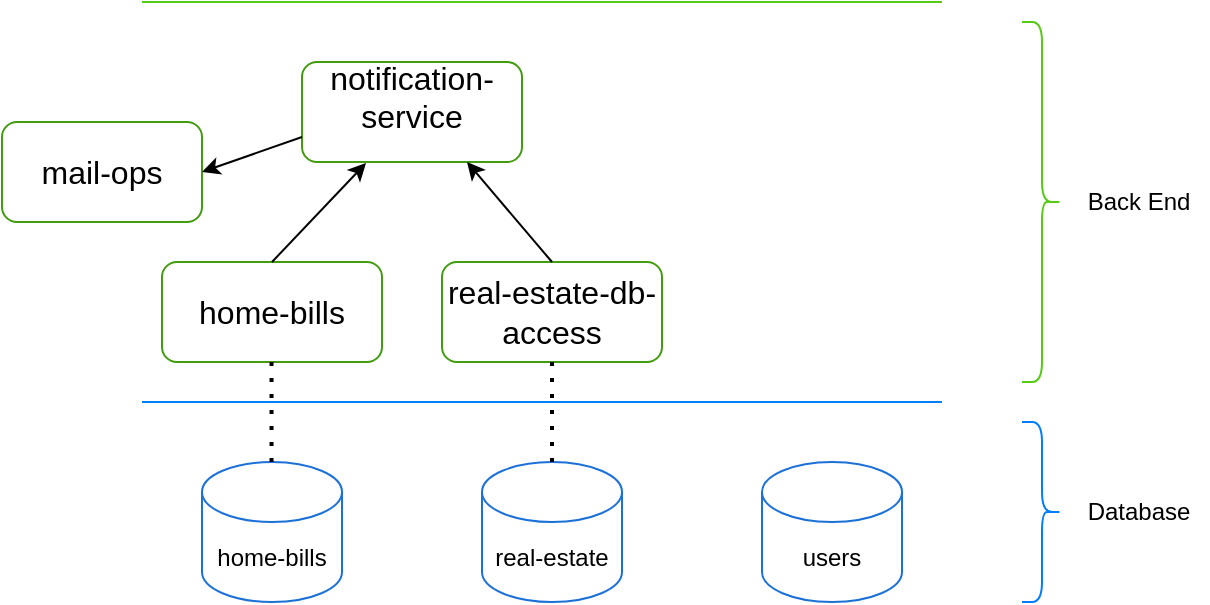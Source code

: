 <mxfile version="24.2.7" type="github">
  <diagram name="Page-1" id="ghBPMaWXtcuGt5V0-RNR">
    <mxGraphModel dx="988" dy="530" grid="1" gridSize="10" guides="1" tooltips="1" connect="1" arrows="1" fold="1" page="1" pageScale="1" pageWidth="850" pageHeight="1100" math="0" shadow="0">
      <root>
        <mxCell id="0" />
        <mxCell id="1" parent="0" />
        <mxCell id="qnFcuY7XLDRNSBZMsk60-2" value="" style="endArrow=none;html=1;rounded=0;fillColor=#d5e8d4;strokeColor=#007EFA;" edge="1" parent="1">
          <mxGeometry width="50" height="50" relative="1" as="geometry">
            <mxPoint x="240" y="520" as="sourcePoint" />
            <mxPoint x="640" y="520" as="targetPoint" />
          </mxGeometry>
        </mxCell>
        <mxCell id="qnFcuY7XLDRNSBZMsk60-3" value="&lt;font style=&quot;font-size: 12px;&quot;&gt;home-bills&lt;/font&gt;" style="shape=cylinder3;whiteSpace=wrap;html=1;boundedLbl=1;backgroundOutline=1;size=15;strokeColor=#1c71d8;" vertex="1" parent="1">
          <mxGeometry x="270" y="550" width="70" height="70" as="geometry" />
        </mxCell>
        <mxCell id="qnFcuY7XLDRNSBZMsk60-4" value="real-estate" style="shape=cylinder3;whiteSpace=wrap;html=1;boundedLbl=1;backgroundOutline=1;size=15;strokeColor=#1c71d8;" vertex="1" parent="1">
          <mxGeometry x="410" y="550" width="70" height="70" as="geometry" />
        </mxCell>
        <mxCell id="qnFcuY7XLDRNSBZMsk60-5" value="users" style="shape=cylinder3;whiteSpace=wrap;html=1;boundedLbl=1;backgroundOutline=1;size=15;strokeColor=#1c71d8;" vertex="1" parent="1">
          <mxGeometry x="550" y="550" width="70" height="70" as="geometry" />
        </mxCell>
        <mxCell id="qnFcuY7XLDRNSBZMsk60-6" value="&lt;div style=&quot;font-size: 16px;&quot;&gt;mail-ops&lt;/div&gt;" style="rounded=1;whiteSpace=wrap;html=1;strokeColor=#429C0F;" vertex="1" parent="1">
          <mxGeometry x="170" y="380" width="100" height="50" as="geometry" />
        </mxCell>
        <mxCell id="qnFcuY7XLDRNSBZMsk60-7" value="&lt;div style=&quot;font-size: 16px;&quot;&gt;notification-service&lt;/div&gt;&lt;div&gt;&lt;br&gt;&lt;/div&gt;" style="rounded=1;whiteSpace=wrap;html=1;strokeColor=#429C0F;" vertex="1" parent="1">
          <mxGeometry x="320" y="350" width="110" height="50" as="geometry" />
        </mxCell>
        <mxCell id="qnFcuY7XLDRNSBZMsk60-8" value="&lt;font style=&quot;font-size: 16px;&quot;&gt;home-bills&lt;/font&gt;" style="rounded=1;whiteSpace=wrap;html=1;strokeColor=#429C0F;" vertex="1" parent="1">
          <mxGeometry x="250" y="450" width="110" height="50" as="geometry" />
        </mxCell>
        <mxCell id="qnFcuY7XLDRNSBZMsk60-9" value="&lt;font style=&quot;font-size: 16px;&quot;&gt;real-estate-db-access&lt;/font&gt;" style="rounded=1;whiteSpace=wrap;html=1;strokeColor=#429C0F;" vertex="1" parent="1">
          <mxGeometry x="390" y="450" width="110" height="50" as="geometry" />
        </mxCell>
        <mxCell id="qnFcuY7XLDRNSBZMsk60-14" value="" style="endArrow=none;dashed=1;html=1;dashPattern=1 3;strokeWidth=2;rounded=0;entryX=0.5;entryY=1;entryDx=0;entryDy=0;exitX=0.5;exitY=0;exitDx=0;exitDy=0;exitPerimeter=0;" edge="1" parent="1" source="qnFcuY7XLDRNSBZMsk60-4" target="qnFcuY7XLDRNSBZMsk60-9">
          <mxGeometry width="50" height="50" relative="1" as="geometry">
            <mxPoint x="480" y="460" as="sourcePoint" />
            <mxPoint x="530" y="410" as="targetPoint" />
          </mxGeometry>
        </mxCell>
        <mxCell id="qnFcuY7XLDRNSBZMsk60-15" value="" style="endArrow=none;dashed=1;html=1;dashPattern=1 3;strokeWidth=2;rounded=0;entryX=0.5;entryY=1;entryDx=0;entryDy=0;exitX=0.5;exitY=0;exitDx=0;exitDy=0;exitPerimeter=0;" edge="1" parent="1">
          <mxGeometry width="50" height="50" relative="1" as="geometry">
            <mxPoint x="304.76" y="550" as="sourcePoint" />
            <mxPoint x="304.76" y="500" as="targetPoint" />
          </mxGeometry>
        </mxCell>
        <mxCell id="qnFcuY7XLDRNSBZMsk60-16" value="" style="endArrow=classic;html=1;rounded=0;entryX=0.291;entryY=1.01;entryDx=0;entryDy=0;entryPerimeter=0;exitX=0.5;exitY=0;exitDx=0;exitDy=0;" edge="1" parent="1" source="qnFcuY7XLDRNSBZMsk60-8" target="qnFcuY7XLDRNSBZMsk60-7">
          <mxGeometry width="50" height="50" relative="1" as="geometry">
            <mxPoint x="480" y="460" as="sourcePoint" />
            <mxPoint x="530" y="410" as="targetPoint" />
          </mxGeometry>
        </mxCell>
        <mxCell id="qnFcuY7XLDRNSBZMsk60-17" value="" style="endArrow=classic;html=1;rounded=0;entryX=0.75;entryY=1;entryDx=0;entryDy=0;exitX=0.5;exitY=0;exitDx=0;exitDy=0;strokeWidth=1;" edge="1" parent="1" source="qnFcuY7XLDRNSBZMsk60-9" target="qnFcuY7XLDRNSBZMsk60-7">
          <mxGeometry width="50" height="50" relative="1" as="geometry">
            <mxPoint x="315" y="460" as="sourcePoint" />
            <mxPoint x="362" y="410" as="targetPoint" />
          </mxGeometry>
        </mxCell>
        <mxCell id="qnFcuY7XLDRNSBZMsk60-18" value="" style="endArrow=classic;html=1;rounded=0;entryX=1;entryY=0.5;entryDx=0;entryDy=0;exitX=0;exitY=0.75;exitDx=0;exitDy=0;" edge="1" parent="1" source="qnFcuY7XLDRNSBZMsk60-7" target="qnFcuY7XLDRNSBZMsk60-6">
          <mxGeometry width="50" height="50" relative="1" as="geometry">
            <mxPoint x="325" y="470" as="sourcePoint" />
            <mxPoint x="372" y="420" as="targetPoint" />
          </mxGeometry>
        </mxCell>
        <mxCell id="qnFcuY7XLDRNSBZMsk60-19" value="" style="endArrow=none;html=1;rounded=0;fillColor=#d5e8d4;strokeColor=#55c914;" edge="1" parent="1">
          <mxGeometry width="50" height="50" relative="1" as="geometry">
            <mxPoint x="240" y="320" as="sourcePoint" />
            <mxPoint x="640" y="320" as="targetPoint" />
          </mxGeometry>
        </mxCell>
        <mxCell id="qnFcuY7XLDRNSBZMsk60-20" value="" style="shape=curlyBracket;whiteSpace=wrap;html=1;rounded=1;flipH=1;labelPosition=right;verticalLabelPosition=middle;align=left;verticalAlign=middle;strokeColor=#007efa;" vertex="1" parent="1">
          <mxGeometry x="680" y="530" width="20" height="90" as="geometry" />
        </mxCell>
        <mxCell id="qnFcuY7XLDRNSBZMsk60-21" value="Database" style="text;html=1;align=center;verticalAlign=middle;resizable=0;points=[];autosize=1;strokeColor=none;fillColor=none;" vertex="1" parent="1">
          <mxGeometry x="703" y="560" width="70" height="30" as="geometry" />
        </mxCell>
        <mxCell id="qnFcuY7XLDRNSBZMsk60-22" value="" style="shape=curlyBracket;whiteSpace=wrap;html=1;rounded=1;flipH=1;labelPosition=right;verticalLabelPosition=middle;align=left;verticalAlign=middle;strokeColor=#55c914;" vertex="1" parent="1">
          <mxGeometry x="680" y="330" width="20" height="180" as="geometry" />
        </mxCell>
        <mxCell id="qnFcuY7XLDRNSBZMsk60-23" value="Back End" style="text;html=1;align=center;verticalAlign=middle;resizable=0;points=[];autosize=1;strokeColor=none;fillColor=none;" vertex="1" parent="1">
          <mxGeometry x="703" y="405" width="70" height="30" as="geometry" />
        </mxCell>
      </root>
    </mxGraphModel>
  </diagram>
</mxfile>
